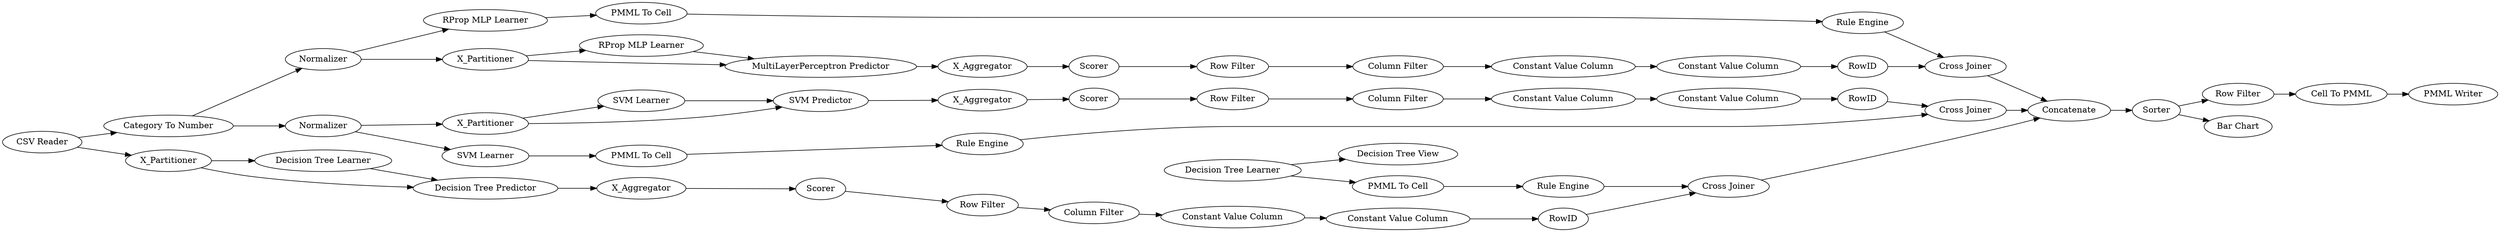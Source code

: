 digraph {
	"-5599765680369620395_2" [label=X_Partitioner]
	"-7938139910182907794_32" [label="SVM Predictor"]
	"7934410780712237205_294" [label="Column Filter"]
	"1914215169715968994_60" [label=Concatenate]
	"1771429124017849246_34" [label="Rule Engine"]
	"-5599765680369620395_31" [label="Decision Tree Learner"]
	"1134805548416689268_38" [label="Cross Joiner"]
	"1914215169715968994_58" [label="Category To Number"]
	"-8484651823233909796_34" [label="Rule Engine"]
	"-2429134268691500612_292" [label="Constant Value Column"]
	"-5663914568557041810_33" [label="SVM Learner"]
	"1134805548416689268_2" [label=X_Partitioner]
	"-5599765680369620395_32" [label="Decision Tree Predictor"]
	"-2429134268691500612_9" [label="Row Filter"]
	"-8484651823233909796_35" [label="RProp MLP Learner"]
	"-2429134268691500612_293" [label=RowID]
	"1914215169715968994_52" [label=Sorter]
	"1771429124017849246_35" [label="Decision Tree View"]
	"7934410780712237205_9" [label="Row Filter"]
	"-5663914568557041810_34" [label="PMML To Cell"]
	"1914215169715968994_65" [label="CSV Reader"]
	"-8484651823233909796_22" [label="PMML To Cell"]
	"-2429134268691500612_294" [label="Column Filter"]
	"1914215169715968994_54" [label="Cell To PMML"]
	"5210501675209951720_292" [label="Constant Value Column"]
	"-5599765680369620395_7" [label=X_Aggregator]
	"1134805548416689268_32" [label="MultiLayerPerceptron Predictor"]
	"-5599765680369620395_39" [label=Scorer]
	"5210501675209951720_293" [label=RowID]
	"-7938139910182907794_41" [label=Scorer]
	"-2429134268691500612_290" [label="Constant Value Column"]
	"1771429124017849246_28" [label="PMML To Cell"]
	"-7938139910182907794_40" [label=Normalizer]
	"5210501675209951720_9" [label="Row Filter"]
	"-5663914568557041810_35" [label="Rule Engine"]
	"1134805548416689268_7" [label=X_Aggregator]
	"7934410780712237205_290" [label="Constant Value Column"]
	"-7938139910182907794_7" [label=X_Aggregator]
	"7934410780712237205_292" [label="Constant Value Column"]
	"5210501675209951720_290" [label="Constant Value Column"]
	"1134805548416689268_39" [label=Normalizer]
	"-7938139910182907794_2" [label=X_Partitioner]
	"-5599765680369620395_38" [label="Cross Joiner"]
	"1134805548416689268_31" [label="RProp MLP Learner"]
	"1771429124017849246_33" [label="Decision Tree Learner"]
	"7934410780712237205_293" [label=RowID]
	"5210501675209951720_294" [label="Column Filter"]
	"-7938139910182907794_31" [label="SVM Learner"]
	"1914215169715968994_53" [label="Row Filter"]
	"1914215169715968994_61" [label="PMML Writer"]
	"1134805548416689268_40" [label=Scorer]
	"-7938139910182907794_39" [label="Cross Joiner"]
	"1914215169715968994_59" [label="Bar Chart"]
	"1914215169715968994_52" -> "1914215169715968994_59"
	"1914215169715968994_65" -> "1914215169715968994_58"
	"1134805548416689268_2" -> "1134805548416689268_32"
	"-7938139910182907794_2" -> "-7938139910182907794_31"
	"-5599765680369620395_7" -> "-5599765680369620395_39"
	"-7938139910182907794_40" -> "-7938139910182907794_2"
	"1914215169715968994_54" -> "1914215169715968994_61"
	"1771429124017849246_28" -> "1771429124017849246_34"
	"-2429134268691500612_293" -> "-5599765680369620395_38"
	"-7938139910182907794_7" -> "-7938139910182907794_41"
	"-5599765680369620395_2" -> "-5599765680369620395_32"
	"-7938139910182907794_40" -> "-5663914568557041810_33"
	"5210501675209951720_290" -> "5210501675209951720_292"
	"1134805548416689268_2" -> "1134805548416689268_31"
	"-7938139910182907794_32" -> "-7938139910182907794_7"
	"-7938139910182907794_2" -> "-7938139910182907794_32"
	"-5663914568557041810_33" -> "-5663914568557041810_34"
	"1914215169715968994_65" -> "-5599765680369620395_2"
	"-5663914568557041810_35" -> "-7938139910182907794_39"
	"-5663914568557041810_34" -> "-5663914568557041810_35"
	"1914215169715968994_53" -> "1914215169715968994_54"
	"-2429134268691500612_292" -> "-2429134268691500612_293"
	"1134805548416689268_38" -> "1914215169715968994_60"
	"1914215169715968994_58" -> "1134805548416689268_39"
	"1134805548416689268_7" -> "1134805548416689268_40"
	"-2429134268691500612_9" -> "-2429134268691500612_294"
	"7934410780712237205_292" -> "7934410780712237205_293"
	"1914215169715968994_58" -> "-7938139910182907794_40"
	"5210501675209951720_293" -> "-7938139910182907794_39"
	"-5599765680369620395_2" -> "-5599765680369620395_31"
	"7934410780712237205_294" -> "7934410780712237205_290"
	"7934410780712237205_9" -> "7934410780712237205_294"
	"-5599765680369620395_31" -> "-5599765680369620395_32"
	"5210501675209951720_294" -> "5210501675209951720_290"
	"5210501675209951720_292" -> "5210501675209951720_293"
	"-7938139910182907794_39" -> "1914215169715968994_60"
	"5210501675209951720_9" -> "5210501675209951720_294"
	"-5599765680369620395_39" -> "-2429134268691500612_9"
	"1771429124017849246_34" -> "-5599765680369620395_38"
	"-2429134268691500612_290" -> "-2429134268691500612_292"
	"1134805548416689268_32" -> "1134805548416689268_7"
	"7934410780712237205_290" -> "7934410780712237205_292"
	"1914215169715968994_52" -> "1914215169715968994_53"
	"-5599765680369620395_32" -> "-5599765680369620395_7"
	"1134805548416689268_39" -> "1134805548416689268_2"
	"1914215169715968994_60" -> "1914215169715968994_52"
	"1771429124017849246_33" -> "1771429124017849246_35"
	"-5599765680369620395_38" -> "1914215169715968994_60"
	"1771429124017849246_33" -> "1771429124017849246_28"
	"1134805548416689268_31" -> "1134805548416689268_32"
	"-8484651823233909796_34" -> "1134805548416689268_38"
	"1134805548416689268_40" -> "7934410780712237205_9"
	"-7938139910182907794_31" -> "-7938139910182907794_32"
	"-8484651823233909796_35" -> "-8484651823233909796_22"
	"-2429134268691500612_294" -> "-2429134268691500612_290"
	"-8484651823233909796_22" -> "-8484651823233909796_34"
	"-7938139910182907794_41" -> "5210501675209951720_9"
	"7934410780712237205_293" -> "1134805548416689268_38"
	"1134805548416689268_39" -> "-8484651823233909796_35"
	rankdir=LR
}
